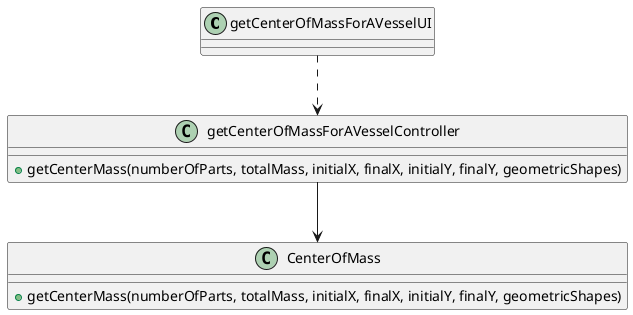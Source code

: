 @startuml
'https://plantuml.com/sequence-diagram

class getCenterOfMassForAVesselUI {

}

class getCenterOfMassForAVesselController {
+getCenterMass(numberOfParts, totalMass, initialX, finalX, initialY, finalY, geometricShapes)

}

class CenterOfMass {
+getCenterMass(numberOfParts, totalMass, initialX, finalX, initialY, finalY, geometricShapes)

}

getCenterOfMassForAVesselUI ..> getCenterOfMassForAVesselController
getCenterOfMassForAVesselController --> CenterOfMass
@enduml